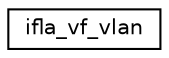digraph G
{
  edge [fontname="Helvetica",fontsize="10",labelfontname="Helvetica",labelfontsize="10"];
  node [fontname="Helvetica",fontsize="10",shape=record];
  rankdir="LR";
  Node1 [label="ifla_vf_vlan",height=0.2,width=0.4,color="black", fillcolor="white", style="filled",URL="$structifla__vf__vlan.html"];
}
